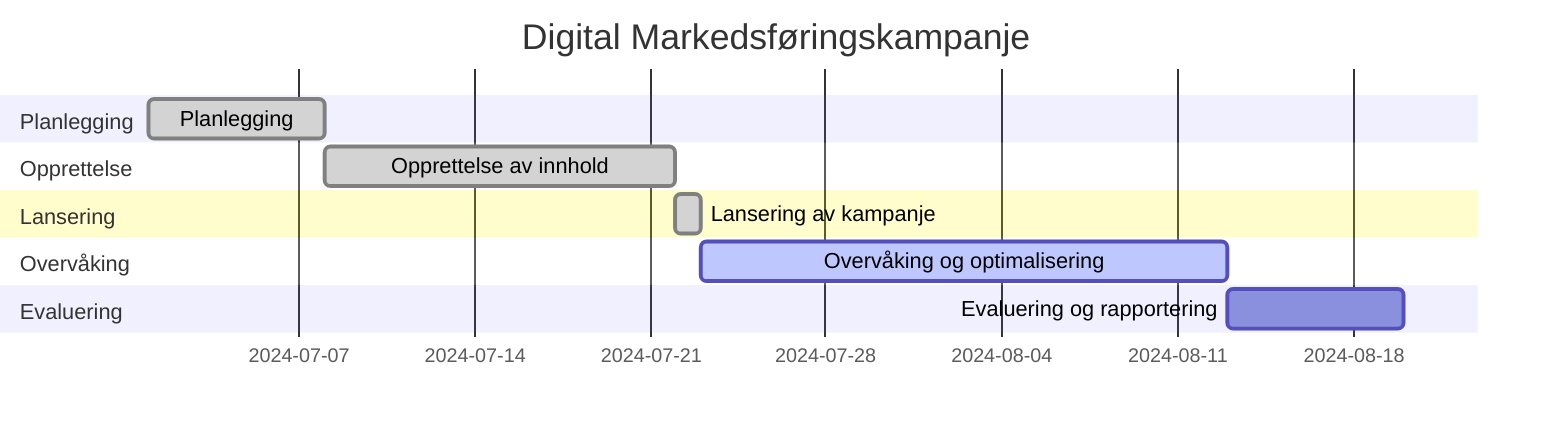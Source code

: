 gantt
    title Digital Markedsføringskampanje
    dateFormat  YYYY-MM-DD
    section Planlegging
    Planlegging              :done, 2024-07-01, 7d
    section Opprettelse
    Opprettelse av innhold   :done, 2024-07-08, 14d
    section Lansering
    Lansering av kampanje    :done, 2024-07-22, 1d
    section Overvåking
    Overvåking og optimalisering :active, 2024-07-23, 21d
    section Evaluering
    Evaluering og rapportering   :2024-08-13, 7d